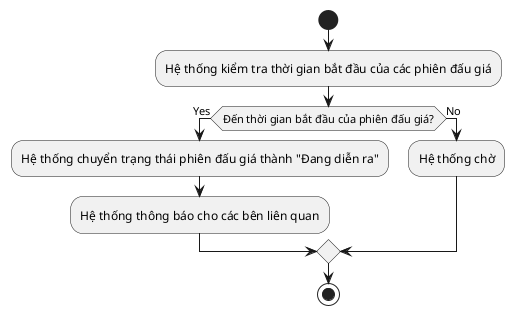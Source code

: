 @startuml   
start
:Hệ thống kiểm tra thời gian bắt đầu của các phiên đấu giá;
if (Đến thời gian bắt đầu của phiên đấu giá?) then (Yes)
  :Hệ thống chuyển trạng thái phiên đấu giá thành "Đang diễn ra";
  :Hệ thống thông báo cho các bên liên quan;
else (No)
  :Hệ thống chờ;
endif
stop
@enduml 
